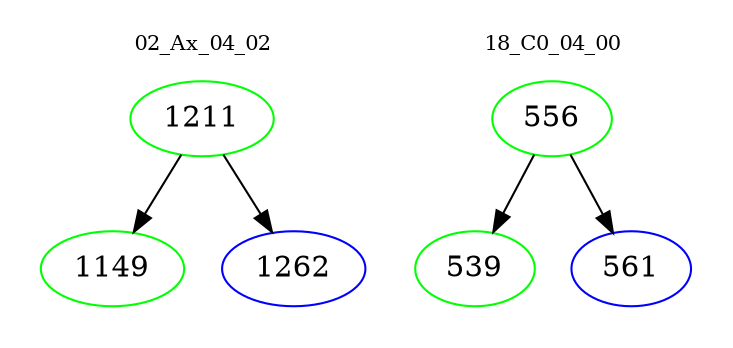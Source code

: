 digraph{
subgraph cluster_0 {
color = white
label = "02_Ax_04_02";
fontsize=10;
T0_1211 [label="1211", color="green"]
T0_1211 -> T0_1149 [color="black"]
T0_1149 [label="1149", color="green"]
T0_1211 -> T0_1262 [color="black"]
T0_1262 [label="1262", color="blue"]
}
subgraph cluster_1 {
color = white
label = "18_C0_04_00";
fontsize=10;
T1_556 [label="556", color="green"]
T1_556 -> T1_539 [color="black"]
T1_539 [label="539", color="green"]
T1_556 -> T1_561 [color="black"]
T1_561 [label="561", color="blue"]
}
}
